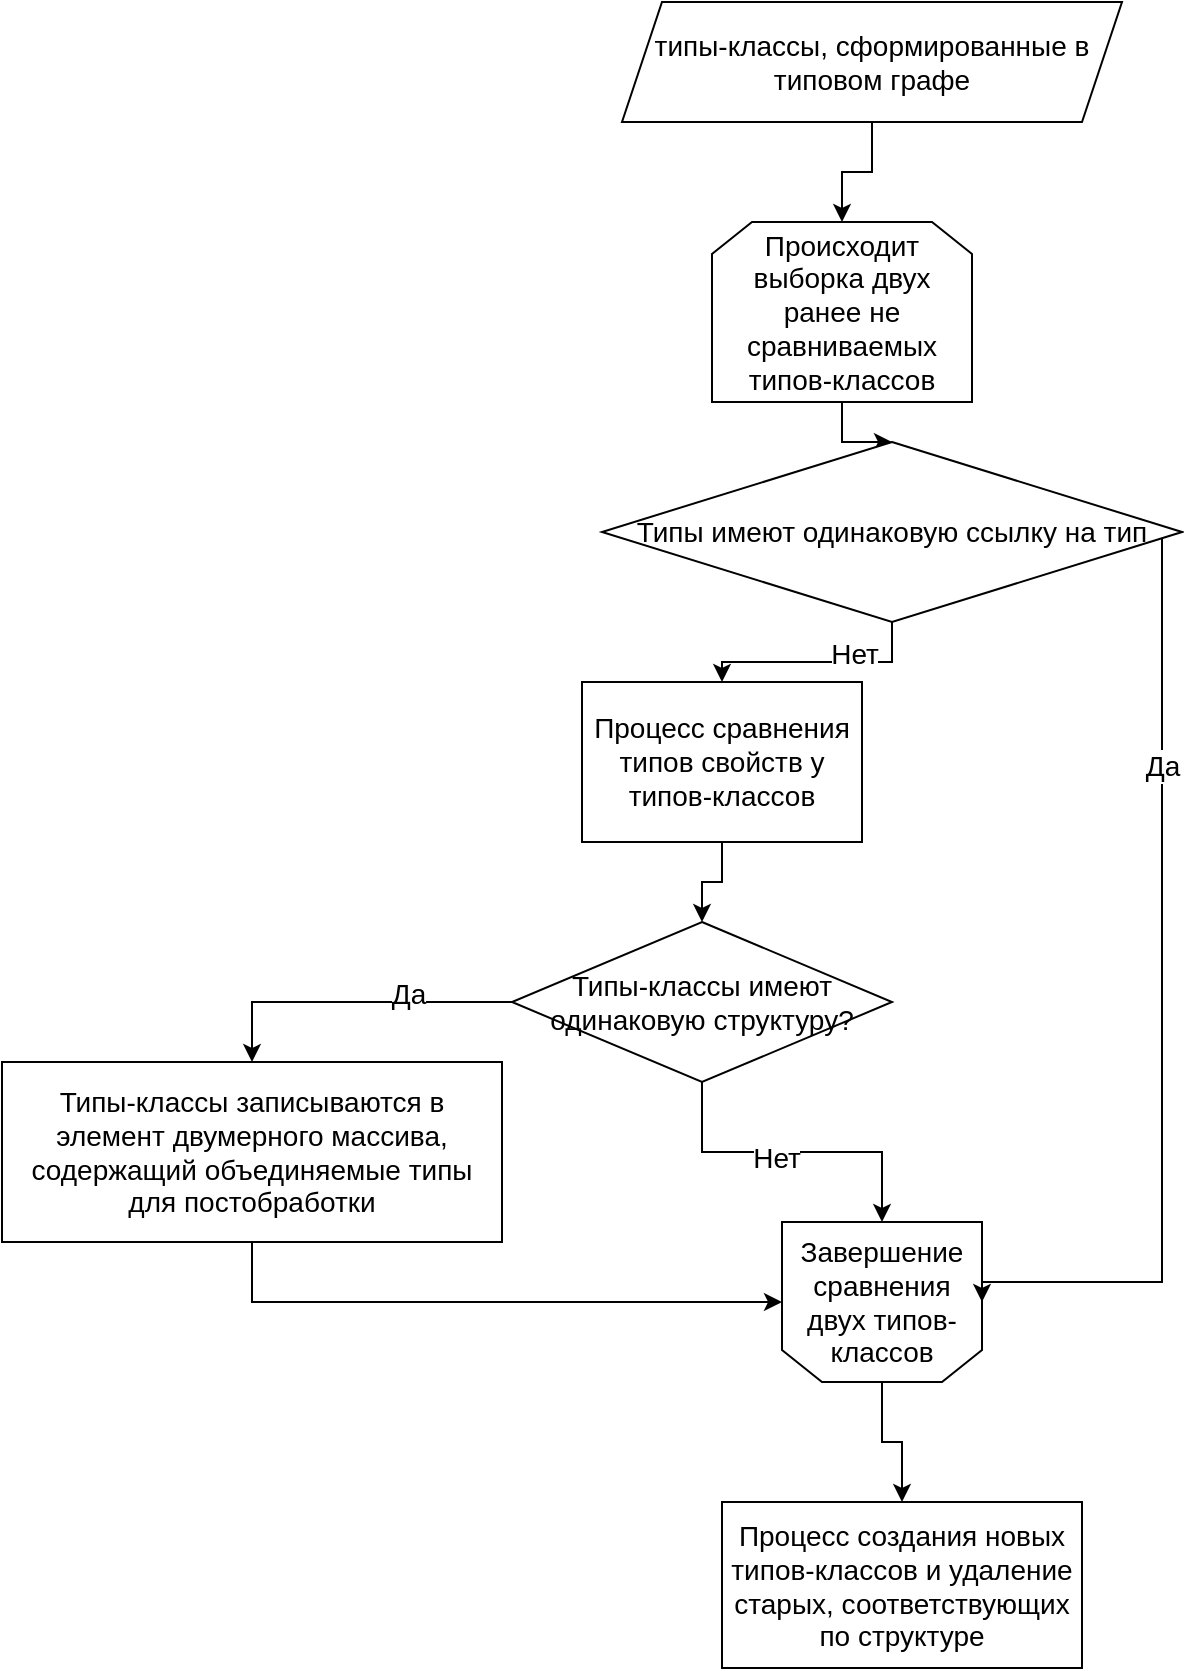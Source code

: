 <mxfile version="24.4.0" type="github">
  <diagram name="Page-1" id="MgCs5yewINOYIL8VQgKL">
    <mxGraphModel dx="4897" dy="3256" grid="1" gridSize="10" guides="1" tooltips="1" connect="1" arrows="1" fold="1" page="1" pageScale="1" pageWidth="827" pageHeight="1169" math="0" shadow="0">
      <root>
        <mxCell id="0" />
        <mxCell id="1" parent="0" />
        <mxCell id="YhSXKYytjkp0TWgyKWoK-138" style="edgeStyle=orthogonalEdgeStyle;rounded=0;orthogonalLoop=1;jettySize=auto;html=1;entryX=0.5;entryY=0;entryDx=0;entryDy=0;fontSize=14;" edge="1" parent="1" source="YhSXKYytjkp0TWgyKWoK-137" target="YhSXKYytjkp0TWgyKWoK-139">
          <mxGeometry relative="1" as="geometry">
            <mxPoint x="-230" y="-990" as="targetPoint" />
          </mxGeometry>
        </mxCell>
        <mxCell id="YhSXKYytjkp0TWgyKWoK-137" value="типы-классы, сформированные в типовом графе" style="shape=parallelogram;perimeter=parallelogramPerimeter;whiteSpace=wrap;html=1;fixedSize=1;fontSize=14;" vertex="1" parent="1">
          <mxGeometry x="-340" y="-1140" width="250" height="60" as="geometry" />
        </mxCell>
        <mxCell id="YhSXKYytjkp0TWgyKWoK-146" style="edgeStyle=orthogonalEdgeStyle;rounded=0;orthogonalLoop=1;jettySize=auto;html=1;entryX=0.5;entryY=0;entryDx=0;entryDy=0;fontSize=14;" edge="1" parent="1" source="YhSXKYytjkp0TWgyKWoK-139" target="YhSXKYytjkp0TWgyKWoK-142">
          <mxGeometry relative="1" as="geometry" />
        </mxCell>
        <mxCell id="YhSXKYytjkp0TWgyKWoK-139" value="Происходит выборка двух ранее не сравниваемых типов-классов" style="shape=loopLimit;whiteSpace=wrap;html=1;fontSize=14;" vertex="1" parent="1">
          <mxGeometry x="-295" y="-1030" width="130" height="90" as="geometry" />
        </mxCell>
        <mxCell id="YhSXKYytjkp0TWgyKWoK-196" style="edgeStyle=orthogonalEdgeStyle;rounded=0;orthogonalLoop=1;jettySize=auto;html=1;entryX=0.5;entryY=0;entryDx=0;entryDy=0;fontSize=14;" edge="1" parent="1" source="YhSXKYytjkp0TWgyKWoK-140" target="YhSXKYytjkp0TWgyKWoK-198">
          <mxGeometry relative="1" as="geometry">
            <mxPoint x="-210" y="-380" as="targetPoint" />
          </mxGeometry>
        </mxCell>
        <mxCell id="YhSXKYytjkp0TWgyKWoK-140" value="Завершение сравнения двух типов-классов" style="shape=loopLimit;whiteSpace=wrap;html=1;direction=west;fontSize=14;" vertex="1" parent="1">
          <mxGeometry x="-260" y="-530" width="100" height="80" as="geometry" />
        </mxCell>
        <mxCell id="YhSXKYytjkp0TWgyKWoK-143" style="edgeStyle=orthogonalEdgeStyle;rounded=0;orthogonalLoop=1;jettySize=auto;html=1;entryX=0;entryY=0.5;entryDx=0;entryDy=0;fontSize=14;" edge="1" parent="1" source="YhSXKYytjkp0TWgyKWoK-142" target="YhSXKYytjkp0TWgyKWoK-140">
          <mxGeometry relative="1" as="geometry">
            <mxPoint x="40" y="-854" as="targetPoint" />
            <Array as="points">
              <mxPoint x="-70" y="-870" />
              <mxPoint x="-70" y="-500" />
            </Array>
          </mxGeometry>
        </mxCell>
        <mxCell id="YhSXKYytjkp0TWgyKWoK-148" value="Да" style="edgeLabel;html=1;align=center;verticalAlign=middle;resizable=0;points=[];fontSize=14;" vertex="1" connectable="0" parent="YhSXKYytjkp0TWgyKWoK-143">
          <mxGeometry x="-0.516" relative="1" as="geometry">
            <mxPoint as="offset" />
          </mxGeometry>
        </mxCell>
        <mxCell id="YhSXKYytjkp0TWgyKWoK-149" style="edgeStyle=orthogonalEdgeStyle;rounded=0;orthogonalLoop=1;jettySize=auto;html=1;entryX=0.5;entryY=0;entryDx=0;entryDy=0;fontSize=14;" edge="1" parent="1" source="YhSXKYytjkp0TWgyKWoK-142" target="YhSXKYytjkp0TWgyKWoK-147">
          <mxGeometry relative="1" as="geometry" />
        </mxCell>
        <mxCell id="YhSXKYytjkp0TWgyKWoK-150" value="Нет" style="edgeLabel;html=1;align=center;verticalAlign=middle;resizable=0;points=[];fontSize=14;" vertex="1" connectable="0" parent="YhSXKYytjkp0TWgyKWoK-149">
          <mxGeometry x="-0.322" y="-4" relative="1" as="geometry">
            <mxPoint as="offset" />
          </mxGeometry>
        </mxCell>
        <mxCell id="YhSXKYytjkp0TWgyKWoK-142" value="Типы имеют одинаковую ссылку на тип" style="rhombus;whiteSpace=wrap;html=1;fontSize=14;" vertex="1" parent="1">
          <mxGeometry x="-350" y="-920" width="290" height="90" as="geometry" />
        </mxCell>
        <mxCell id="YhSXKYytjkp0TWgyKWoK-156" style="edgeStyle=orthogonalEdgeStyle;rounded=0;orthogonalLoop=1;jettySize=auto;html=1;fontSize=14;" edge="1" parent="1" source="YhSXKYytjkp0TWgyKWoK-147" target="YhSXKYytjkp0TWgyKWoK-153">
          <mxGeometry relative="1" as="geometry" />
        </mxCell>
        <mxCell id="YhSXKYytjkp0TWgyKWoK-147" value="Процесс сравнения типов свойств у типов-классов" style="rounded=0;whiteSpace=wrap;html=1;fontSize=14;" vertex="1" parent="1">
          <mxGeometry x="-360" y="-800" width="140" height="80" as="geometry" />
        </mxCell>
        <mxCell id="YhSXKYytjkp0TWgyKWoK-157" style="edgeStyle=orthogonalEdgeStyle;rounded=0;orthogonalLoop=1;jettySize=auto;html=1;entryX=0.5;entryY=0;entryDx=0;entryDy=0;fontSize=14;" edge="1" parent="1" source="YhSXKYytjkp0TWgyKWoK-153" target="YhSXKYytjkp0TWgyKWoK-158">
          <mxGeometry relative="1" as="geometry">
            <mxPoint x="-470" y="-580" as="targetPoint" />
          </mxGeometry>
        </mxCell>
        <mxCell id="YhSXKYytjkp0TWgyKWoK-159" value="Да" style="edgeLabel;html=1;align=center;verticalAlign=middle;resizable=0;points=[];fontSize=14;" vertex="1" connectable="0" parent="YhSXKYytjkp0TWgyKWoK-157">
          <mxGeometry x="-0.346" y="-4" relative="1" as="geometry">
            <mxPoint as="offset" />
          </mxGeometry>
        </mxCell>
        <mxCell id="YhSXKYytjkp0TWgyKWoK-160" style="edgeStyle=orthogonalEdgeStyle;rounded=0;orthogonalLoop=1;jettySize=auto;html=1;fontSize=14;" edge="1" parent="1" source="YhSXKYytjkp0TWgyKWoK-153" target="YhSXKYytjkp0TWgyKWoK-140">
          <mxGeometry relative="1" as="geometry" />
        </mxCell>
        <mxCell id="YhSXKYytjkp0TWgyKWoK-162" value="Нет" style="edgeLabel;html=1;align=center;verticalAlign=middle;resizable=0;points=[];fontSize=14;" vertex="1" connectable="0" parent="YhSXKYytjkp0TWgyKWoK-160">
          <mxGeometry x="-0.104" y="-3" relative="1" as="geometry">
            <mxPoint as="offset" />
          </mxGeometry>
        </mxCell>
        <mxCell id="YhSXKYytjkp0TWgyKWoK-153" value="Типы-классы имеют одинаковую структуру?" style="rhombus;whiteSpace=wrap;html=1;fontSize=14;" vertex="1" parent="1">
          <mxGeometry x="-395" y="-680" width="190" height="80" as="geometry" />
        </mxCell>
        <mxCell id="YhSXKYytjkp0TWgyKWoK-161" style="edgeStyle=orthogonalEdgeStyle;rounded=0;orthogonalLoop=1;jettySize=auto;html=1;fontSize=14;" edge="1" parent="1" source="YhSXKYytjkp0TWgyKWoK-158" target="YhSXKYytjkp0TWgyKWoK-140">
          <mxGeometry relative="1" as="geometry">
            <Array as="points">
              <mxPoint x="-525" y="-490" />
            </Array>
          </mxGeometry>
        </mxCell>
        <mxCell id="YhSXKYytjkp0TWgyKWoK-158" value="Типы-классы записываются в элемент двумерного массива, содержащий объединяемые типы для постобработки" style="rounded=0;whiteSpace=wrap;html=1;fontSize=14;" vertex="1" parent="1">
          <mxGeometry x="-650" y="-610" width="250" height="90" as="geometry" />
        </mxCell>
        <mxCell id="YhSXKYytjkp0TWgyKWoK-198" value="Процесс создания новых типов-классов и удаление старых, соответствующих по структуре" style="rounded=0;whiteSpace=wrap;html=1;fontSize=14;" vertex="1" parent="1">
          <mxGeometry x="-290" y="-390" width="180" height="83" as="geometry" />
        </mxCell>
      </root>
    </mxGraphModel>
  </diagram>
</mxfile>

